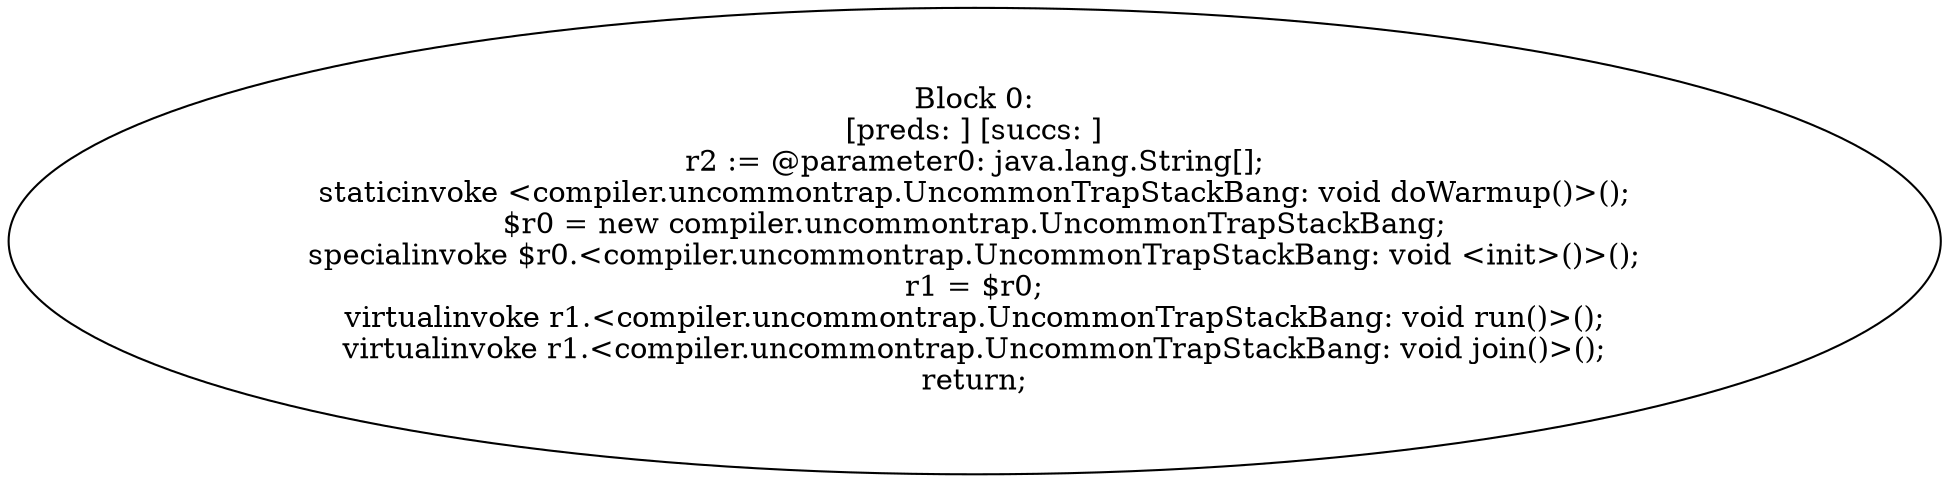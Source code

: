digraph "unitGraph" {
    "Block 0:
[preds: ] [succs: ]
r2 := @parameter0: java.lang.String[];
staticinvoke <compiler.uncommontrap.UncommonTrapStackBang: void doWarmup()>();
$r0 = new compiler.uncommontrap.UncommonTrapStackBang;
specialinvoke $r0.<compiler.uncommontrap.UncommonTrapStackBang: void <init>()>();
r1 = $r0;
virtualinvoke r1.<compiler.uncommontrap.UncommonTrapStackBang: void run()>();
virtualinvoke r1.<compiler.uncommontrap.UncommonTrapStackBang: void join()>();
return;
"
}
